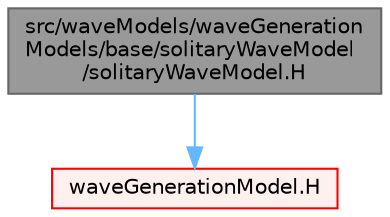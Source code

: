 digraph "src/waveModels/waveGenerationModels/base/solitaryWaveModel/solitaryWaveModel.H"
{
 // LATEX_PDF_SIZE
  bgcolor="transparent";
  edge [fontname=Helvetica,fontsize=10,labelfontname=Helvetica,labelfontsize=10];
  node [fontname=Helvetica,fontsize=10,shape=box,height=0.2,width=0.4];
  Node1 [id="Node000001",label="src/waveModels/waveGeneration\lModels/base/solitaryWaveModel\l/solitaryWaveModel.H",height=0.2,width=0.4,color="gray40", fillcolor="grey60", style="filled", fontcolor="black",tooltip=" "];
  Node1 -> Node2 [id="edge1_Node000001_Node000002",color="steelblue1",style="solid",tooltip=" "];
  Node2 [id="Node000002",label="waveGenerationModel.H",height=0.2,width=0.4,color="red", fillcolor="#FFF0F0", style="filled",URL="$waveGenerationModel_8H.html",tooltip=" "];
}
